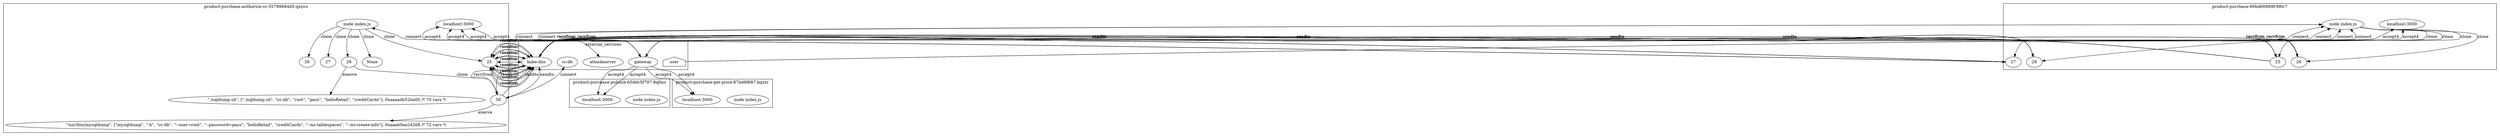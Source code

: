 digraph G {
	subgraph "cluster_ product-purchase-publish-65ddc5f797-8qfms " {
		label=" product-purchase-publish-65ddc5f797-8qfms "
		41172 [label="node index.js"]
		"product-purchase-publish_localhost_3000" [label="localhost:3000"]
		"product-purchase-publish_localhost_3000" [label="localhost:3000"]
	}
	subgraph "cluster_ product-purchase-authorize-cc-55799684d5-qxnvs " {
		label=" product-purchase-authorize-cc-55799684d5-qxnvs "
		42112 [label="node index.js"]
		"product-purchase-authorize-cc_localhost_3000" [label="localhost:3000"]
		"product-purchase-authorize-cc_localhost_3000" [label="localhost:3000"]
		42112 -> 45456 [label=clone]
		42112 -> 45471 [label=clone]
		42112 -> 45479 [label=clone]
		42112 -> 47028 [label=clone]
		"product-purchase-authorize-cc_localhost_3000" [label="localhost:3000"]
		"product-purchase-authorize-cc_localhost_3000" [label="localhost:3000"]
		42112 -> None [label=clone]
		45456 [label=25]
		45471 [label=26]
		45479 [label=27]
		47028 [label=28]
		" product-purchase-authorize-cc-55799684d5-qxnvs _./sqldump.sh cc-db root pass helloRetail creditCards" [label="\"./sqldump.sh\", [\"./sqldump.sh\", \"cc-db\", \"root\", \"pass\", \"helloRetail\", \"creditCards\"], 0xaaaadb52ba00 /* 70 vars */"]
		47028 -> " product-purchase-authorize-cc-55799684d5-qxnvs _./sqldump.sh cc-db root pass helloRetail creditCards" [label=execve]
		47028 -> 47042 [label=clone]
		47042 [label=30]
		" product-purchase-authorize-cc-55799684d5-qxnvs _mysqldump -h cc-db --user=root --password=pass helloRetail creditCards --no-tablespaces --no-create-info" [label="\"/usr/bin/mysqldump\", [\"mysqldump\", \"-h\", \"cc-db\", \"--user=root\", \"--password=pass\", \"helloRetail\", \"creditCards\", \"--no-tablespaces\", \"--no-create-info\"], 0xaaab0ea24268 /* 72 vars */"]
		47042 -> " product-purchase-authorize-cc-55799684d5-qxnvs _mysqldump -h cc-db --user=root --password=pass helloRetail creditCards --no-tablespaces --no-create-info" [label=execve]
	}
	subgraph "cluster_ product-purchase-69bd66969f-99lv7 " {
		label=" product-purchase-69bd66969f-99lv7 "
		43297 [label="node index.js"]
		"product-purchase_localhost_3000" [label="localhost:3000"]
		"product-purchase_localhost_3000" [label="localhost:3000"]
		43297 -> 45391 [label=clone]
		43297 -> 45399 [label=clone]
		43297 -> 45393 [label=clone]
		43297 -> 45406 [label=clone]
		45391 [label=25]
		45399 [label=26]
		45393 [label=27]
		45406 [label=28]
	}
	subgraph "cluster_ product-purchase-get-price-87bd8f687-kqzxr " {
		label=" product-purchase-get-price-87bd8f687-kqzxr "
		44722 [label="node index.js"]
		"product-purchase-get-price_localhost_3000" [label="localhost:3000"]
		"product-purchase-get-price_localhost_3000" [label="localhost:3000"]
	}
	subgraph cluster_services {
		label=external_services
		user [shape=house]
		"10.107.89.58_8080" -> "product-purchase-publish_localhost_3000" [label=accept4]
		"10.107.89.58_8080" -> "product-purchase-publish_localhost_3000" [label=accept4]
		"10.107.89.58_8080" -> "product-purchase-authorize-cc_localhost_3000" [label=accept4]
		"10.107.89.58_8080" -> "product-purchase-authorize-cc_localhost_3000" [label=accept4]
		"10.97.221.34_8889" [label=attackserver]
		42112 -> "10.97.221.34_8889" [label=connect dir=both]
		"10.107.89.58_8080" -> "product-purchase-authorize-cc_localhost_3000" [label=accept4]
		"10.107.89.58_8080" -> "product-purchase-authorize-cc_localhost_3000" [label=accept4]
		"10.96.0.10_53" [label="kube-dns"]
		45456 -> "10.96.0.10_53" [label=sendto]
		"10.96.0.10_53" [label="kube-dns"]
		45456 -> "10.96.0.10_53" [label=sendto]
		"10.96.0.10_53" [label="kube-dns"]
		"10.96.0.10_53" -> 45456 [label=recvfrom]
		"10.96.0.10_53" [label="kube-dns"]
		"10.96.0.10_53" -> 45456 [label=recvfrom]
		"10.96.0.10_53" [label="kube-dns"]
		45456 -> "10.96.0.10_53" [label=sendto]
		"10.96.0.10_53" [label="kube-dns"]
		45456 -> "10.96.0.10_53" [label=sendto]
		"10.96.0.10_53" [label="kube-dns"]
		"10.96.0.10_53" -> 45456 [label=recvfrom]
		"10.96.0.10_53" [label="kube-dns"]
		"10.96.0.10_53" -> 45456 [label=recvfrom]
		"10.96.0.10_53" [label="kube-dns"]
		45456 -> "10.96.0.10_53" [label=sendto]
		"10.96.0.10_53" [label="kube-dns"]
		45456 -> "10.96.0.10_53" [label=sendto]
		"10.96.0.10_53" [label="kube-dns"]
		"10.96.0.10_53" -> 45456 [label=recvfrom]
		"10.96.0.10_53" [label="kube-dns"]
		"10.96.0.10_53" -> 45456 [label=recvfrom]
		"10.96.0.10_53" [label="kube-dns"]
		45456 -> "10.96.0.10_53" [label=sendto]
		"10.96.0.10_53" [label="kube-dns"]
		45456 -> "10.96.0.10_53" [label=sendto]
		"10.96.0.10_53" [label="kube-dns"]
		"10.96.0.10_53" -> 45456 [label=recvfrom]
		"10.96.0.10_53" [label="kube-dns"]
		"10.96.0.10_53" -> 45456 [label=recvfrom]
		"10.96.0.10_53" [label="kube-dns"]
		47042 -> "10.96.0.10_53" [label=sendto]
		"10.96.0.10_53" [label="kube-dns"]
		47042 -> "10.96.0.10_53" [label=sendto]
		"10.96.0.10_53" [label="kube-dns"]
		"10.96.0.10_53" -> 47042 [label=recvfrom]
		"10.96.0.10_53" [label="kube-dns"]
		"10.96.0.10_53" -> 47042 [label=recvfrom]
		"10.101.96.200_3306" [label="cc-db"]
		47042 -> "10.101.96.200_3306" [label=connect dir=both]
		user -> "product-purchase_localhost_3000" [label=accept4]
		user -> "product-purchase_localhost_3000" [label=accept4]
		"10.107.89.58_8080" [label=gateway]
		43297 -> "10.107.89.58_8080" [label=connect dir=both]
		"10.107.89.58_8080" [label=gateway]
		43297 -> "10.107.89.58_8080" [label=connect dir=both]
		"10.107.89.58_8080" [label=gateway]
		43297 -> "10.107.89.58_8080" [label=connect dir=both]
		"10.107.89.58_8080" [label=gateway]
		43297 -> "10.107.89.58_8080" [label=connect dir=both]
		"10.107.89.58_8080" [label=gateway]
		43297 -> "10.107.89.58_8080" [label=connect dir=both]
		"10.107.89.58_8080" [label=gateway]
		43297 -> "10.107.89.58_8080" [label=connect dir=both]
		"10.96.0.10_53" [label="kube-dns"]
		45391 -> "10.96.0.10_53" [label=sendto]
		"10.96.0.10_53" [label="kube-dns"]
		45391 -> "10.96.0.10_53" [label=sendto]
		"10.96.0.10_53" [label="kube-dns"]
		"10.96.0.10_53" -> 45391 [label=recvfrom]
		"10.96.0.10_53" [label="kube-dns"]
		"10.96.0.10_53" -> 45391 [label=recvfrom]
		"10.96.0.10_53" [label="kube-dns"]
		45391 -> "10.96.0.10_53" [label=sendto]
		"10.96.0.10_53" [label="kube-dns"]
		45391 -> "10.96.0.10_53" [label=sendto]
		"10.96.0.10_53" [label="kube-dns"]
		"10.96.0.10_53" -> 45391 [label=recvfrom]
		"10.96.0.10_53" [label="kube-dns"]
		"10.96.0.10_53" -> 45391 [label=recvfrom]
		"10.96.0.10_53" [label="kube-dns"]
		45391 -> "10.96.0.10_53" [label=sendto]
		"10.96.0.10_53" [label="kube-dns"]
		45391 -> "10.96.0.10_53" [label=sendto]
		"10.96.0.10_53" [label="kube-dns"]
		"10.96.0.10_53" -> 45391 [label=recvfrom]
		"10.96.0.10_53" [label="kube-dns"]
		"10.96.0.10_53" -> 45391 [label=recvfrom]
		"10.96.0.10_53" [label="kube-dns"]
		45391 -> "10.96.0.10_53" [label=sendto]
		"10.96.0.10_53" [label="kube-dns"]
		45391 -> "10.96.0.10_53" [label=sendto]
		"10.96.0.10_53" [label="kube-dns"]
		"10.96.0.10_53" -> 45391 [label=recvfrom]
		"10.96.0.10_53" [label="kube-dns"]
		"10.96.0.10_53" -> 45391 [label=recvfrom]
		"10.96.0.10_53" [label="kube-dns"]
		45391 -> "10.96.0.10_53" [label=sendto]
		"10.96.0.10_53" [label="kube-dns"]
		45391 -> "10.96.0.10_53" [label=sendto]
		"10.96.0.10_53" [label="kube-dns"]
		"10.96.0.10_53" -> 45391 [label=recvfrom]
		"10.96.0.10_53" [label="kube-dns"]
		"10.96.0.10_53" -> 45391 [label=recvfrom]
		"10.96.0.10_53" [label="kube-dns"]
		45391 -> "10.96.0.10_53" [label=sendto]
		"10.96.0.10_53" [label="kube-dns"]
		45391 -> "10.96.0.10_53" [label=sendto]
		"10.96.0.10_53" [label="kube-dns"]
		"10.96.0.10_53" -> 45391 [label=recvfrom]
		"10.96.0.10_53" [label="kube-dns"]
		"10.96.0.10_53" -> 45391 [label=recvfrom]
		"10.96.0.10_53" [label="kube-dns"]
		45391 -> "10.96.0.10_53" [label=sendto]
		"10.96.0.10_53" [label="kube-dns"]
		45391 -> "10.96.0.10_53" [label=sendto]
		"10.96.0.10_53" [label="kube-dns"]
		"10.96.0.10_53" -> 45391 [label=recvfrom]
		"10.96.0.10_53" [label="kube-dns"]
		"10.96.0.10_53" -> 45391 [label=recvfrom]
		"10.96.0.10_53" [label="kube-dns"]
		45391 -> "10.96.0.10_53" [label=sendto]
		"10.96.0.10_53" [label="kube-dns"]
		45391 -> "10.96.0.10_53" [label=sendto]
		"10.96.0.10_53" [label="kube-dns"]
		"10.96.0.10_53" -> 45391 [label=recvfrom]
		"10.96.0.10_53" [label="kube-dns"]
		"10.96.0.10_53" -> 45391 [label=recvfrom]
		"10.96.0.10_53" [label="kube-dns"]
		45399 -> "10.96.0.10_53" [label=sendto]
		"10.96.0.10_53" [label="kube-dns"]
		45399 -> "10.96.0.10_53" [label=sendto]
		"10.96.0.10_53" [label="kube-dns"]
		"10.96.0.10_53" -> 45399 [label=recvfrom]
		"10.96.0.10_53" [label="kube-dns"]
		"10.96.0.10_53" -> 45399 [label=recvfrom]
		"10.96.0.10_53" [label="kube-dns"]
		45399 -> "10.96.0.10_53" [label=sendto]
		"10.96.0.10_53" [label="kube-dns"]
		45399 -> "10.96.0.10_53" [label=sendto]
		"10.96.0.10_53" [label="kube-dns"]
		"10.96.0.10_53" -> 45399 [label=recvfrom]
		"10.96.0.10_53" [label="kube-dns"]
		"10.96.0.10_53" -> 45399 [label=recvfrom]
		"10.96.0.10_53" [label="kube-dns"]
		45399 -> "10.96.0.10_53" [label=sendto]
		"10.96.0.10_53" [label="kube-dns"]
		45399 -> "10.96.0.10_53" [label=sendto]
		"10.96.0.10_53" [label="kube-dns"]
		"10.96.0.10_53" -> 45399 [label=recvfrom]
		"10.96.0.10_53" [label="kube-dns"]
		"10.96.0.10_53" -> 45399 [label=recvfrom]
		"10.96.0.10_53" [label="kube-dns"]
		45399 -> "10.96.0.10_53" [label=sendto]
		"10.96.0.10_53" [label="kube-dns"]
		45399 -> "10.96.0.10_53" [label=sendto]
		"10.96.0.10_53" [label="kube-dns"]
		"10.96.0.10_53" -> 45399 [label=recvfrom]
		"10.96.0.10_53" [label="kube-dns"]
		"10.96.0.10_53" -> 45399 [label=recvfrom]
		"10.96.0.10_53" [label="kube-dns"]
		45393 -> "10.96.0.10_53" [label=sendto]
		"10.96.0.10_53" [label="kube-dns"]
		45393 -> "10.96.0.10_53" [label=sendto]
		"10.96.0.10_53" [label="kube-dns"]
		"10.96.0.10_53" -> 45393 [label=recvfrom]
		"10.96.0.10_53" [label="kube-dns"]
		"10.96.0.10_53" -> 45393 [label=recvfrom]
		"10.96.0.10_53" [label="kube-dns"]
		45393 -> "10.96.0.10_53" [label=sendto]
		"10.96.0.10_53" [label="kube-dns"]
		45393 -> "10.96.0.10_53" [label=sendto]
		"10.96.0.10_53" [label="kube-dns"]
		"10.96.0.10_53" -> 45393 [label=recvfrom]
		"10.96.0.10_53" [label="kube-dns"]
		"10.96.0.10_53" -> 45393 [label=recvfrom]
		"10.96.0.10_53" [label="kube-dns"]
		45393 -> "10.96.0.10_53" [label=sendto]
		"10.96.0.10_53" [label="kube-dns"]
		45393 -> "10.96.0.10_53" [label=sendto]
		"10.96.0.10_53" [label="kube-dns"]
		"10.96.0.10_53" -> 45393 [label=recvfrom]
		"10.96.0.10_53" [label="kube-dns"]
		"10.96.0.10_53" -> 45393 [label=recvfrom]
		"10.96.0.10_53" [label="kube-dns"]
		45393 -> "10.96.0.10_53" [label=sendto]
		"10.96.0.10_53" [label="kube-dns"]
		45393 -> "10.96.0.10_53" [label=sendto]
		"10.96.0.10_53" [label="kube-dns"]
		"10.96.0.10_53" -> 45393 [label=recvfrom]
		"10.96.0.10_53" [label="kube-dns"]
		"10.96.0.10_53" -> 45393 [label=recvfrom]
		"10.96.0.10_53" [label="kube-dns"]
		45393 -> "10.96.0.10_53" [label=sendto]
		"10.96.0.10_53" [label="kube-dns"]
		45393 -> "10.96.0.10_53" [label=sendto]
		"10.96.0.10_53" [label="kube-dns"]
		"10.96.0.10_53" -> 45393 [label=recvfrom]
		"10.96.0.10_53" [label="kube-dns"]
		"10.96.0.10_53" -> 45393 [label=recvfrom]
		"10.96.0.10_53" [label="kube-dns"]
		45393 -> "10.96.0.10_53" [label=sendto]
		"10.96.0.10_53" [label="kube-dns"]
		45393 -> "10.96.0.10_53" [label=sendto]
		"10.96.0.10_53" [label="kube-dns"]
		"10.96.0.10_53" -> 45393 [label=recvfrom]
		"10.96.0.10_53" [label="kube-dns"]
		"10.96.0.10_53" -> 45393 [label=recvfrom]
		"10.96.0.10_53" [label="kube-dns"]
		45393 -> "10.96.0.10_53" [label=sendto]
		"10.96.0.10_53" [label="kube-dns"]
		45393 -> "10.96.0.10_53" [label=sendto]
		"10.96.0.10_53" [label="kube-dns"]
		"10.96.0.10_53" -> 45393 [label=recvfrom]
		"10.96.0.10_53" [label="kube-dns"]
		"10.96.0.10_53" -> 45393 [label=recvfrom]
		"10.96.0.10_53" [label="kube-dns"]
		45393 -> "10.96.0.10_53" [label=sendto]
		"10.96.0.10_53" [label="kube-dns"]
		45393 -> "10.96.0.10_53" [label=sendto]
		"10.96.0.10_53" [label="kube-dns"]
		"10.96.0.10_53" -> 45393 [label=recvfrom]
		"10.96.0.10_53" [label="kube-dns"]
		"10.96.0.10_53" -> 45393 [label=recvfrom]
		"10.96.0.10_53" [label="kube-dns"]
		45406 -> "10.96.0.10_53" [label=sendto]
		"10.96.0.10_53" [label="kube-dns"]
		45406 -> "10.96.0.10_53" [label=sendto]
		"10.96.0.10_53" [label="kube-dns"]
		"10.96.0.10_53" -> 45406 [label=recvfrom]
		"10.96.0.10_53" [label="kube-dns"]
		"10.96.0.10_53" -> 45406 [label=recvfrom]
		"10.96.0.10_53" [label="kube-dns"]
		45406 -> "10.96.0.10_53" [label=sendto]
		"10.96.0.10_53" [label="kube-dns"]
		45406 -> "10.96.0.10_53" [label=sendto]
		"10.96.0.10_53" [label="kube-dns"]
		"10.96.0.10_53" -> 45406 [label=recvfrom]
		"10.96.0.10_53" [label="kube-dns"]
		"10.96.0.10_53" -> 45406 [label=recvfrom]
		"10.96.0.10_53" [label="kube-dns"]
		45406 -> "10.96.0.10_53" [label=sendto]
		"10.96.0.10_53" [label="kube-dns"]
		45406 -> "10.96.0.10_53" [label=sendto]
		"10.96.0.10_53" [label="kube-dns"]
		"10.96.0.10_53" -> 45406 [label=recvfrom]
		"10.96.0.10_53" [label="kube-dns"]
		"10.96.0.10_53" -> 45406 [label=recvfrom]
		"10.96.0.10_53" [label="kube-dns"]
		45406 -> "10.96.0.10_53" [label=sendto]
		"10.96.0.10_53" [label="kube-dns"]
		45406 -> "10.96.0.10_53" [label=sendto]
		"10.96.0.10_53" [label="kube-dns"]
		"10.96.0.10_53" -> 45406 [label=recvfrom]
		"10.96.0.10_53" [label="kube-dns"]
		"10.96.0.10_53" -> 45406 [label=recvfrom]
		"10.107.89.58_8080" -> "product-purchase-get-price_localhost_3000" [label=accept4]
		"10.107.89.58_8080" -> "product-purchase-get-price_localhost_3000" [label=accept4]
	}
}
